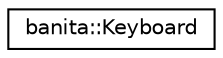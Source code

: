 digraph "Graphical Class Hierarchy"
{
 // LATEX_PDF_SIZE
  edge [fontname="Helvetica",fontsize="10",labelfontname="Helvetica",labelfontsize="10"];
  node [fontname="Helvetica",fontsize="10",shape=record];
  rankdir="LR";
  Node0 [label="banita::Keyboard",height=0.2,width=0.4,color="black", fillcolor="white", style="filled",URL="$d5/d29/classbanita_1_1_keyboard.html",tooltip=" "];
}
